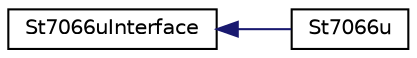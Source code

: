 digraph "Graphical Class Hierarchy"
{
  edge [fontname="Helvetica",fontsize="10",labelfontname="Helvetica",labelfontsize="10"];
  node [fontname="Helvetica",fontsize="10",shape=record];
  rankdir="LR";
  Node1 [label="St7066uInterface",height=0.2,width=0.4,color="black", fillcolor="white", style="filled",URL="$d9/d2b/classSt7066uInterface.html"];
  Node1 -> Node2 [dir="back",color="midnightblue",fontsize="10",style="solid",fontname="Helvetica"];
  Node2 [label="St7066u",height=0.2,width=0.4,color="black", fillcolor="white", style="filled",URL="$d2/db0/classSt7066u.html"];
}
